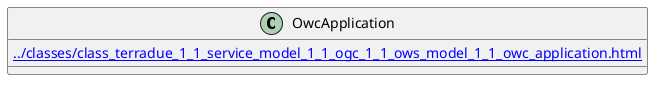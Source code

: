 @startuml
class OwcApplication {
[[../classes/class_terradue_1_1_service_model_1_1_ogc_1_1_ows_model_1_1_owc_application.html]]
}
@enduml
